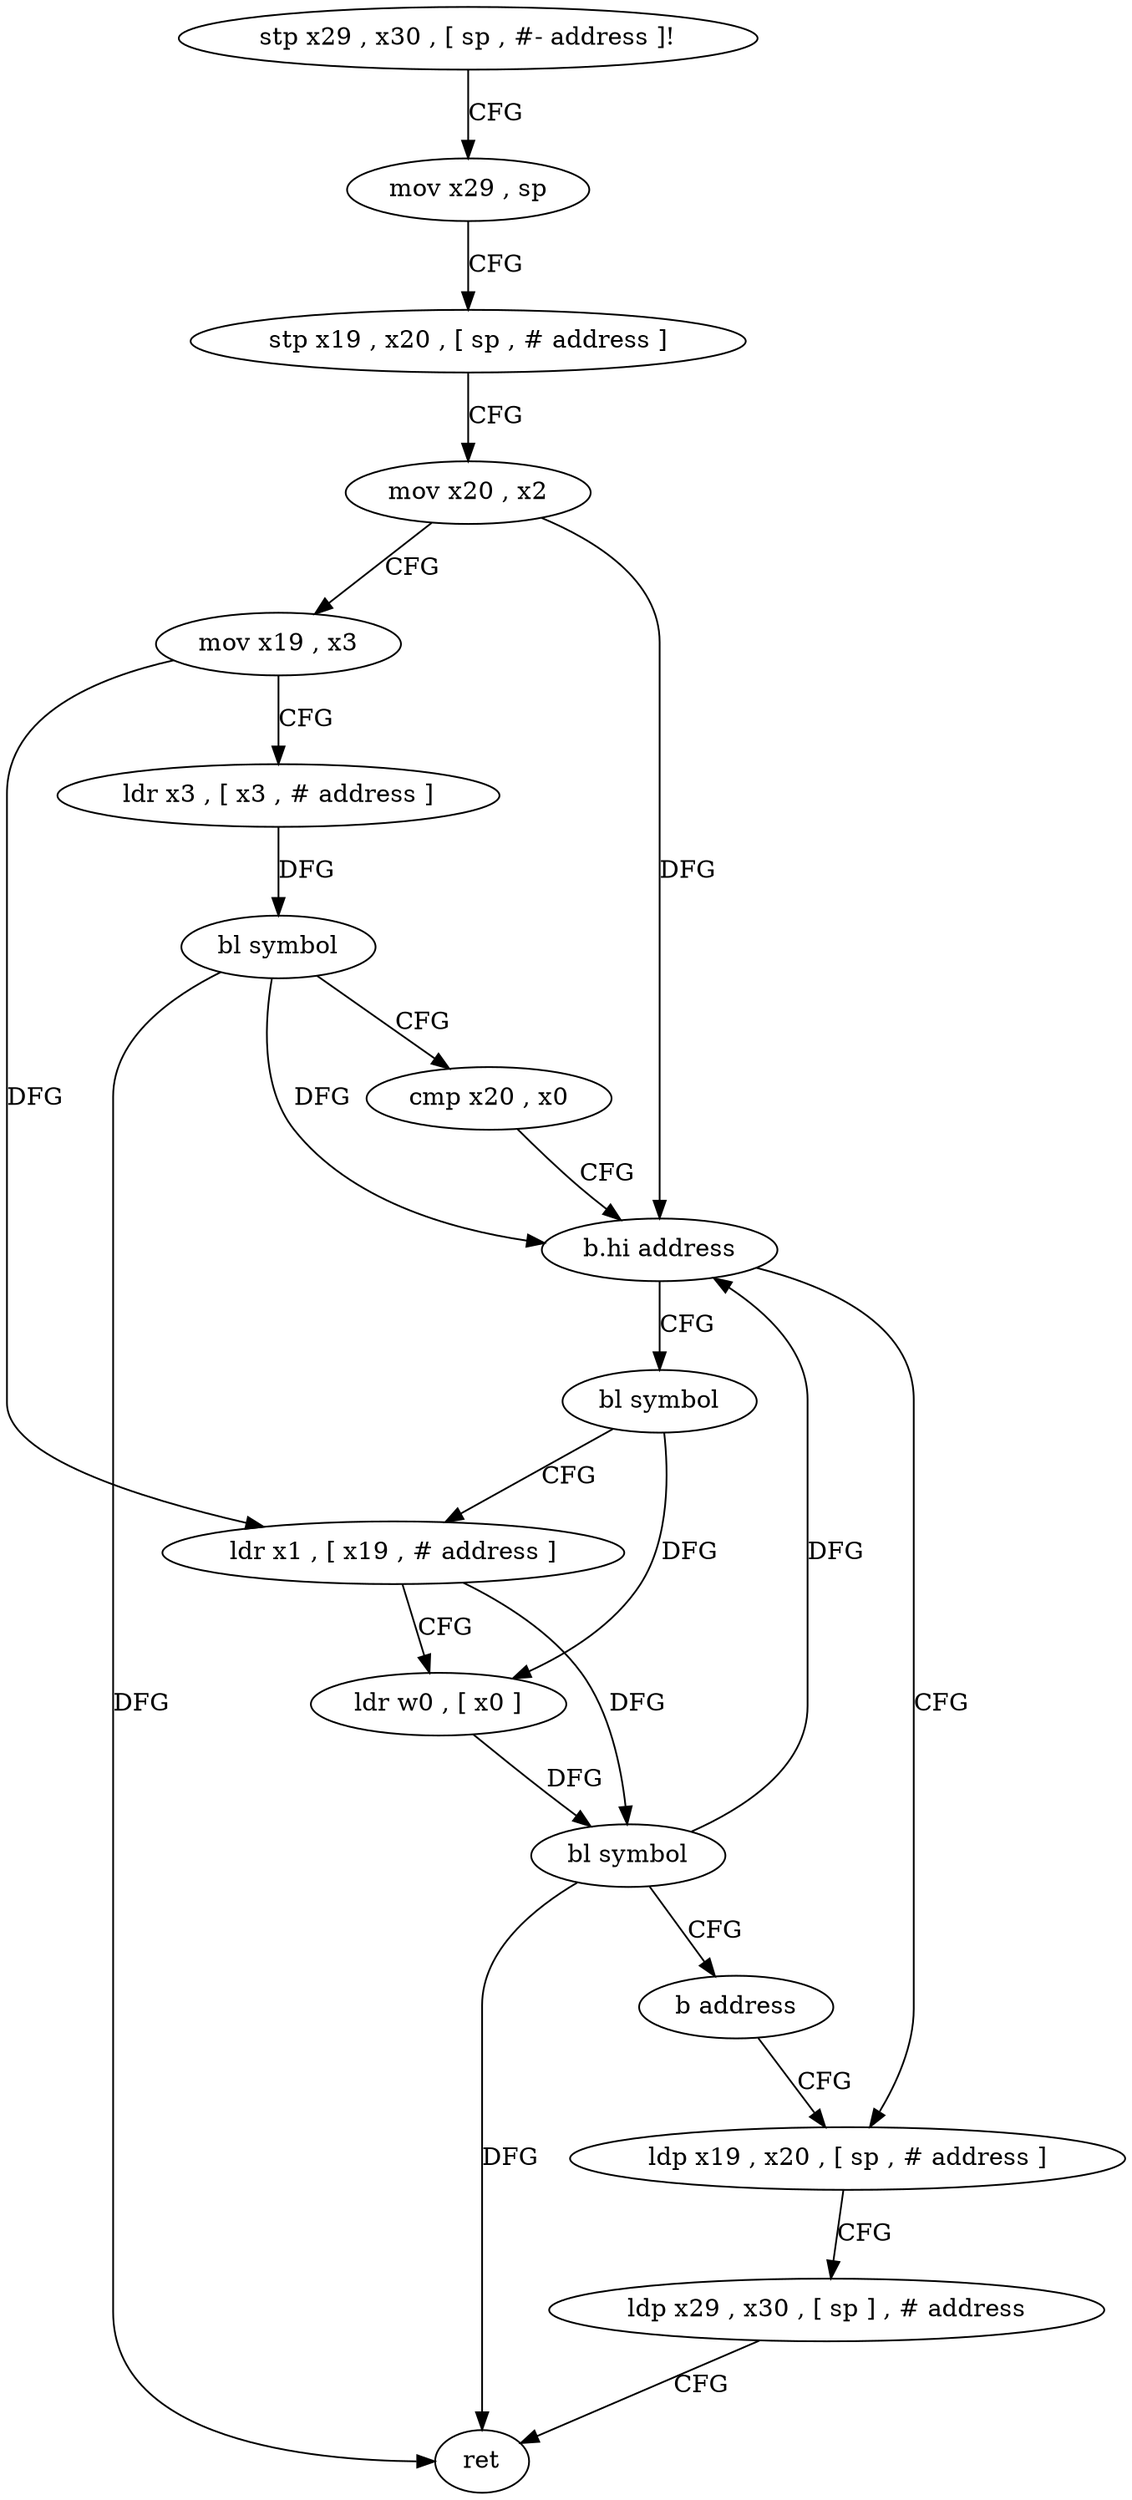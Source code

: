 digraph "func" {
"4238272" [label = "stp x29 , x30 , [ sp , #- address ]!" ]
"4238276" [label = "mov x29 , sp" ]
"4238280" [label = "stp x19 , x20 , [ sp , # address ]" ]
"4238284" [label = "mov x20 , x2" ]
"4238288" [label = "mov x19 , x3" ]
"4238292" [label = "ldr x3 , [ x3 , # address ]" ]
"4238296" [label = "bl symbol" ]
"4238300" [label = "cmp x20 , x0" ]
"4238304" [label = "b.hi address" ]
"4238320" [label = "bl symbol" ]
"4238308" [label = "ldp x19 , x20 , [ sp , # address ]" ]
"4238324" [label = "ldr x1 , [ x19 , # address ]" ]
"4238328" [label = "ldr w0 , [ x0 ]" ]
"4238332" [label = "bl symbol" ]
"4238336" [label = "b address" ]
"4238312" [label = "ldp x29 , x30 , [ sp ] , # address" ]
"4238316" [label = "ret" ]
"4238272" -> "4238276" [ label = "CFG" ]
"4238276" -> "4238280" [ label = "CFG" ]
"4238280" -> "4238284" [ label = "CFG" ]
"4238284" -> "4238288" [ label = "CFG" ]
"4238284" -> "4238304" [ label = "DFG" ]
"4238288" -> "4238292" [ label = "CFG" ]
"4238288" -> "4238324" [ label = "DFG" ]
"4238292" -> "4238296" [ label = "DFG" ]
"4238296" -> "4238300" [ label = "CFG" ]
"4238296" -> "4238304" [ label = "DFG" ]
"4238296" -> "4238316" [ label = "DFG" ]
"4238300" -> "4238304" [ label = "CFG" ]
"4238304" -> "4238320" [ label = "CFG" ]
"4238304" -> "4238308" [ label = "CFG" ]
"4238320" -> "4238324" [ label = "CFG" ]
"4238320" -> "4238328" [ label = "DFG" ]
"4238308" -> "4238312" [ label = "CFG" ]
"4238324" -> "4238328" [ label = "CFG" ]
"4238324" -> "4238332" [ label = "DFG" ]
"4238328" -> "4238332" [ label = "DFG" ]
"4238332" -> "4238336" [ label = "CFG" ]
"4238332" -> "4238304" [ label = "DFG" ]
"4238332" -> "4238316" [ label = "DFG" ]
"4238336" -> "4238308" [ label = "CFG" ]
"4238312" -> "4238316" [ label = "CFG" ]
}
